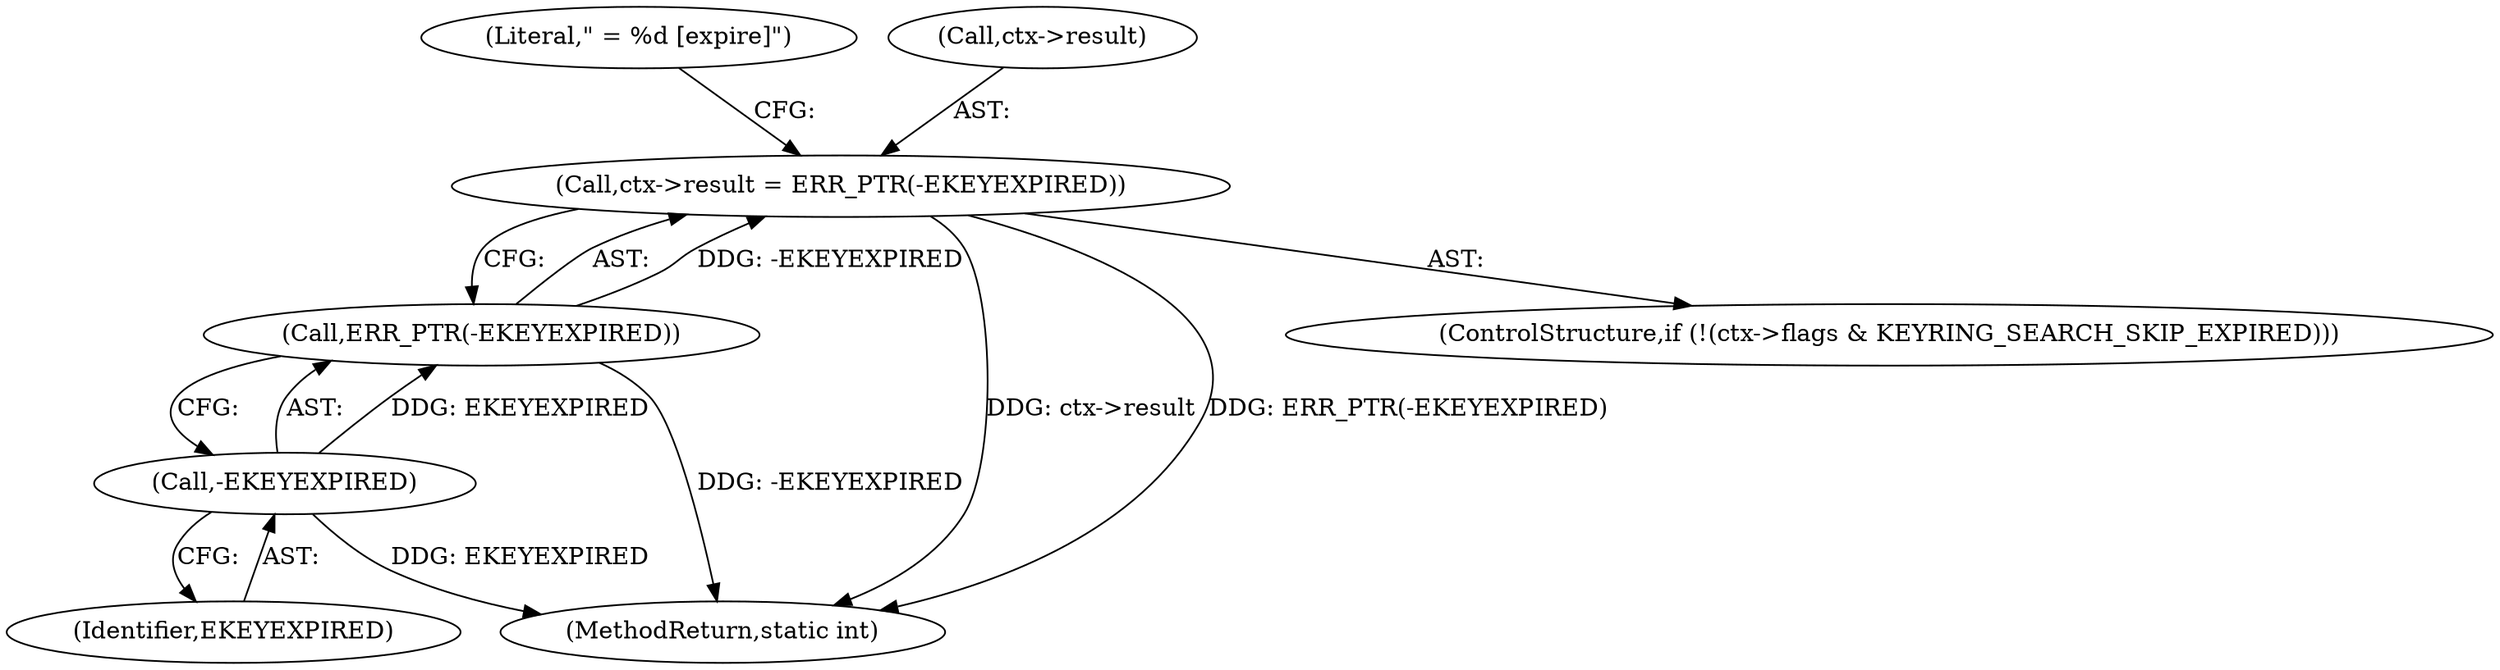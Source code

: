 digraph "0_linux_363b02dab09b3226f3bd1420dad9c72b79a42a76_11@pointer" {
"1000198" [label="(Call,ctx->result = ERR_PTR(-EKEYEXPIRED))"];
"1000202" [label="(Call,ERR_PTR(-EKEYEXPIRED))"];
"1000203" [label="(Call,-EKEYEXPIRED)"];
"1000198" [label="(Call,ctx->result = ERR_PTR(-EKEYEXPIRED))"];
"1000305" [label="(MethodReturn,static int)"];
"1000204" [label="(Identifier,EKEYEXPIRED)"];
"1000191" [label="(ControlStructure,if (!(ctx->flags & KEYRING_SEARCH_SKIP_EXPIRED)))"];
"1000206" [label="(Literal,\" = %d [expire]\")"];
"1000202" [label="(Call,ERR_PTR(-EKEYEXPIRED))"];
"1000203" [label="(Call,-EKEYEXPIRED)"];
"1000199" [label="(Call,ctx->result)"];
"1000198" -> "1000191"  [label="AST: "];
"1000198" -> "1000202"  [label="CFG: "];
"1000199" -> "1000198"  [label="AST: "];
"1000202" -> "1000198"  [label="AST: "];
"1000206" -> "1000198"  [label="CFG: "];
"1000198" -> "1000305"  [label="DDG: ctx->result"];
"1000198" -> "1000305"  [label="DDG: ERR_PTR(-EKEYEXPIRED)"];
"1000202" -> "1000198"  [label="DDG: -EKEYEXPIRED"];
"1000202" -> "1000203"  [label="CFG: "];
"1000203" -> "1000202"  [label="AST: "];
"1000202" -> "1000305"  [label="DDG: -EKEYEXPIRED"];
"1000203" -> "1000202"  [label="DDG: EKEYEXPIRED"];
"1000203" -> "1000204"  [label="CFG: "];
"1000204" -> "1000203"  [label="AST: "];
"1000203" -> "1000305"  [label="DDG: EKEYEXPIRED"];
}
